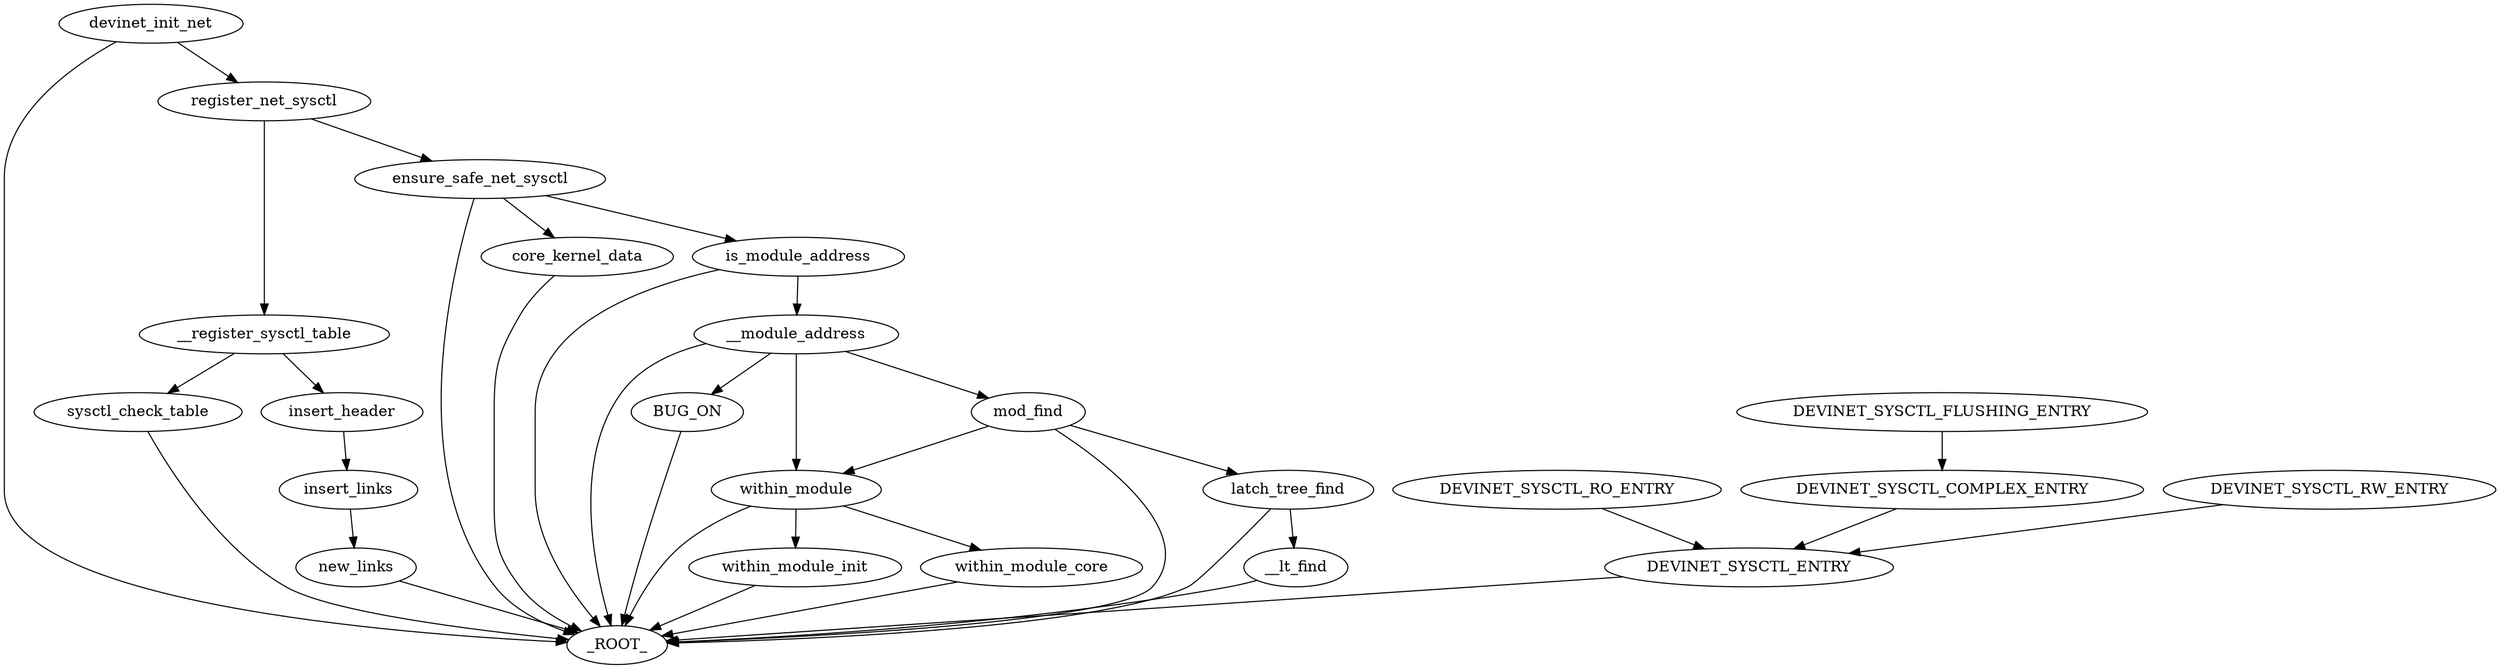 digraph "/home/cendes/Documents/masters_thesis/ocloz/knob_graph_search/./ip_forward.dot" {
	 devinet_init_net -> _ROOT_
	 sysctl_check_table -> _ROOT_
	 __register_sysctl_table -> sysctl_check_table
	 new_links -> _ROOT_
	 insert_links -> new_links
	 core_kernel_data -> _ROOT_
	 ensure_safe_net_sysctl -> core_kernel_data
	 BUG_ON -> _ROOT_
	 __module_address -> BUG_ON
	 within_module_init -> _ROOT_
	 within_module -> within_module_init
	 within_module_core -> _ROOT_
	 within_module -> within_module_core
	 within_module -> _ROOT_
	 __module_address -> within_module
	 mod_find -> within_module
	 __lt_find -> _ROOT_
	 latch_tree_find -> __lt_find
	 latch_tree_find -> _ROOT_
	 mod_find -> latch_tree_find
	 mod_find -> _ROOT_
	 __module_address -> mod_find
	 __module_address -> _ROOT_
	 is_module_address -> __module_address
	 is_module_address -> _ROOT_
	 ensure_safe_net_sysctl -> is_module_address
	 ensure_safe_net_sysctl -> _ROOT_
	 register_net_sysctl -> ensure_safe_net_sysctl
	 DEVINET_SYSCTL_ENTRY -> _ROOT_
	 DEVINET_SYSCTL_RO_ENTRY -> DEVINET_SYSCTL_ENTRY
	 DEVINET_SYSCTL_COMPLEX_ENTRY -> DEVINET_SYSCTL_ENTRY
	 DEVINET_SYSCTL_RW_ENTRY -> DEVINET_SYSCTL_ENTRY
	 devinet_init_net -> register_net_sysctl
	 insert_header -> insert_links
	 __register_sysctl_table -> insert_header
	 register_net_sysctl -> __register_sysctl_table
	 DEVINET_SYSCTL_FLUSHING_ENTRY -> DEVINET_SYSCTL_COMPLEX_ENTRY
}
